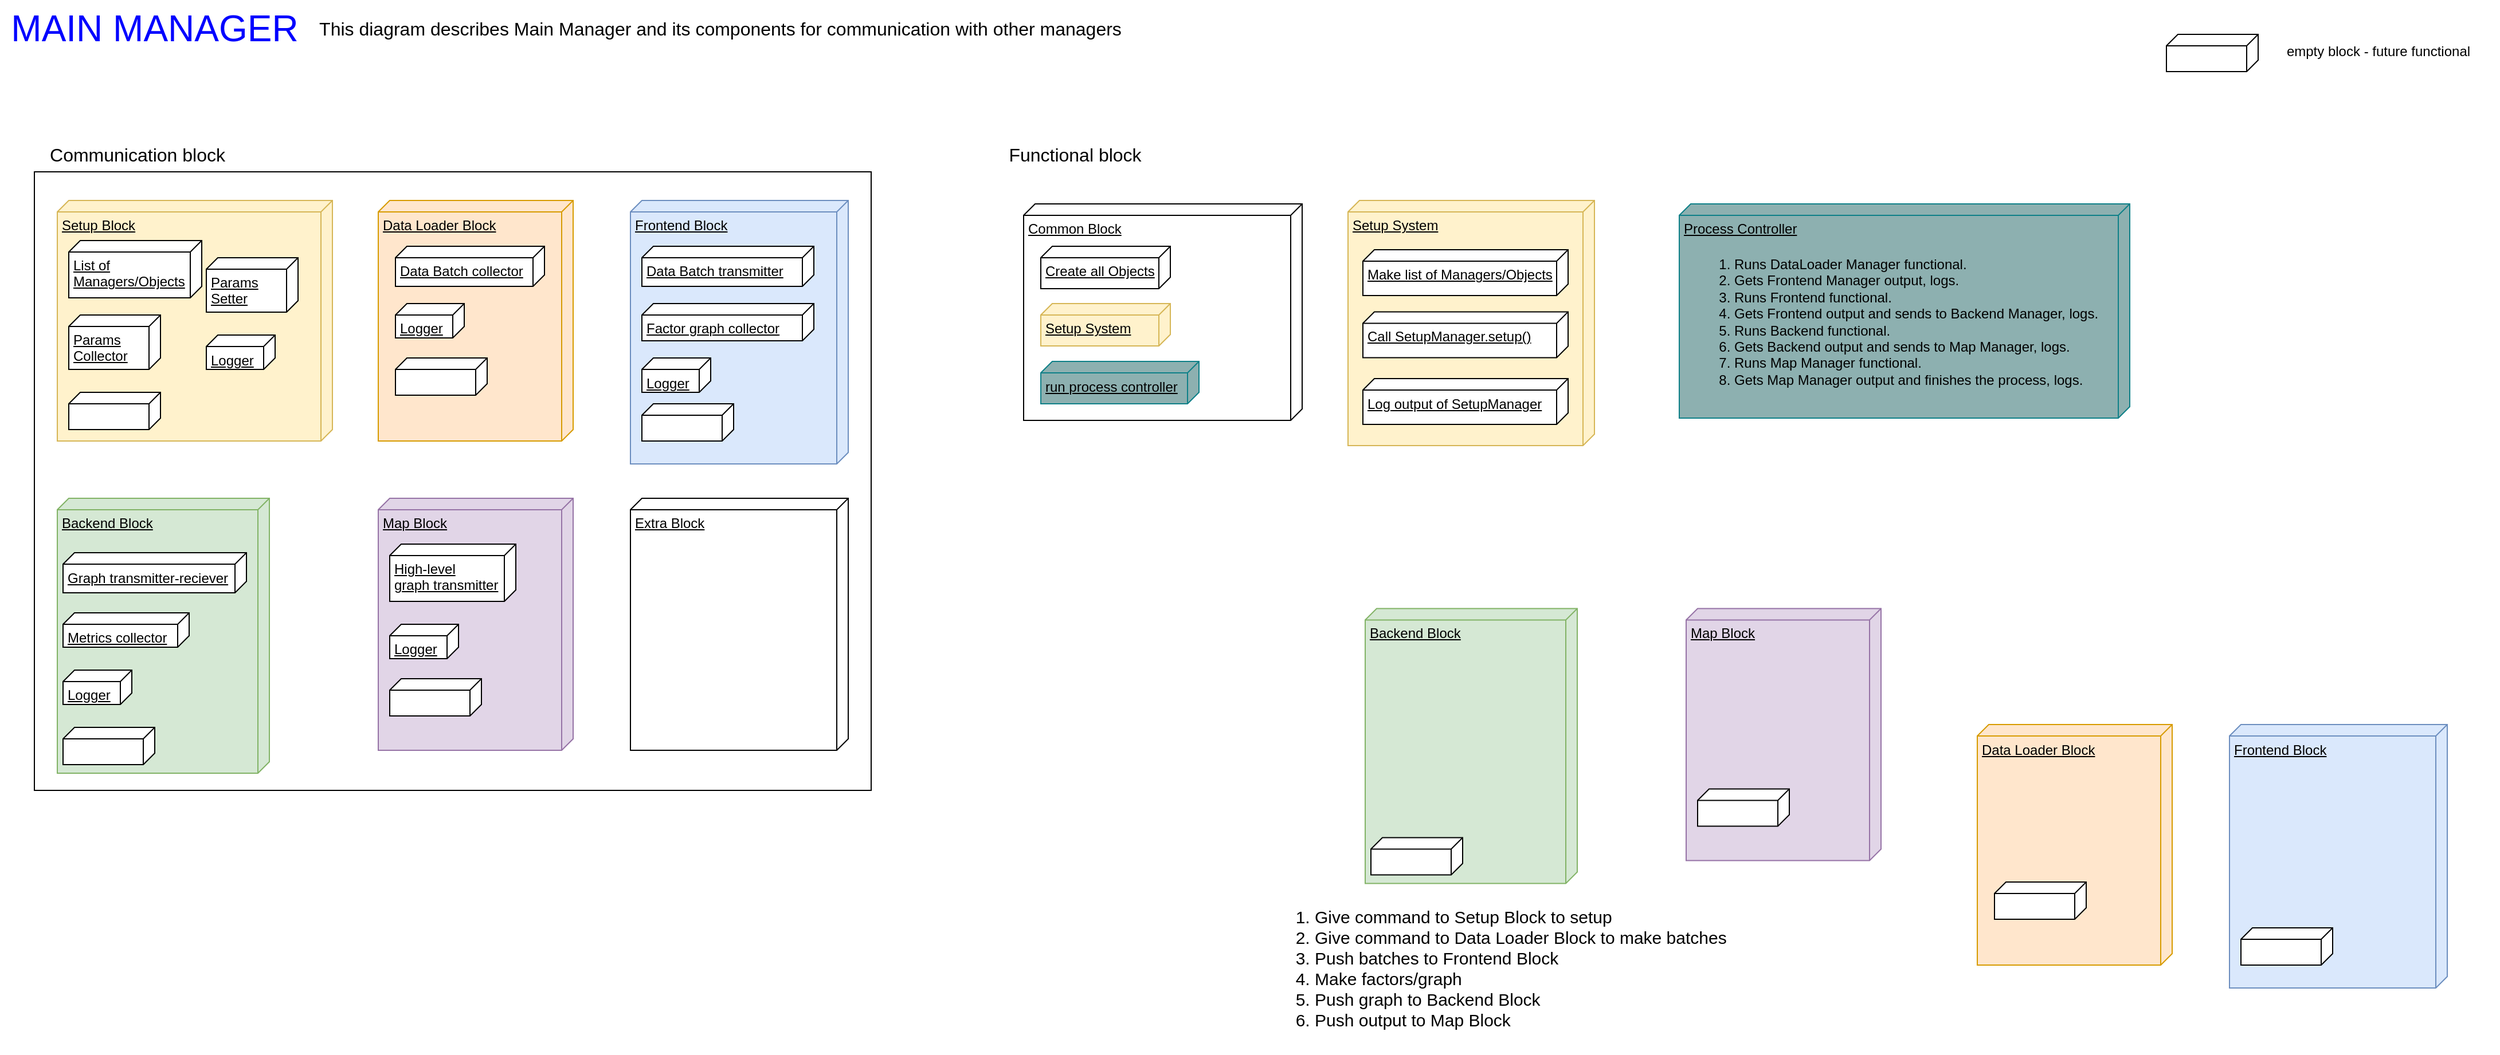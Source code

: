 <mxfile version="21.1.2" type="device">
  <diagram name="Page-1" id="5f0bae14-7c28-e335-631c-24af17079c00">
    <mxGraphModel dx="2047" dy="548" grid="0" gridSize="10" guides="1" tooltips="1" connect="1" arrows="1" fold="1" page="1" pageScale="1" pageWidth="1100" pageHeight="850" background="#ffffff" math="0" shadow="0">
      <root>
        <mxCell id="0" />
        <mxCell id="1" parent="0" />
        <mxCell id="ymg_eTwm7fZ-J4i8RU69-2" value="" style="rounded=0;whiteSpace=wrap;html=1;" parent="1" vertex="1">
          <mxGeometry x="-1070" y="150" width="730" height="540" as="geometry" />
        </mxCell>
        <mxCell id="bYLHimvO4HQw0voRVMWc-2" value="Setup Block" style="verticalAlign=top;align=left;spacingTop=8;spacingLeft=2;spacingRight=12;shape=cube;size=10;direction=south;fontStyle=4;html=1;whiteSpace=wrap;fillColor=#fff2cc;strokeColor=#d6b656;" parent="1" vertex="1">
          <mxGeometry x="-1050" y="175" width="240" height="210" as="geometry" />
        </mxCell>
        <mxCell id="bYLHimvO4HQw0voRVMWc-3" value="Data Loader Block" style="verticalAlign=top;align=left;spacingTop=8;spacingLeft=2;spacingRight=12;shape=cube;size=10;direction=south;fontStyle=4;html=1;whiteSpace=wrap;fillColor=#ffe6cc;strokeColor=#d79b00;" parent="1" vertex="1">
          <mxGeometry x="-770" y="175" width="170" height="210" as="geometry" />
        </mxCell>
        <mxCell id="bYLHimvO4HQw0voRVMWc-4" value="Backend Block" style="verticalAlign=top;align=left;spacingTop=8;spacingLeft=2;spacingRight=12;shape=cube;size=10;direction=south;fontStyle=4;html=1;whiteSpace=wrap;fillColor=#d5e8d4;strokeColor=#82b366;" parent="1" vertex="1">
          <mxGeometry x="-1050" y="435" width="185" height="240" as="geometry" />
        </mxCell>
        <mxCell id="bYLHimvO4HQw0voRVMWc-5" value="Map Block" style="verticalAlign=top;align=left;spacingTop=8;spacingLeft=2;spacingRight=12;shape=cube;size=10;direction=south;fontStyle=4;html=1;whiteSpace=wrap;fillColor=#e1d5e7;strokeColor=#9673a6;" parent="1" vertex="1">
          <mxGeometry x="-770" y="435" width="170" height="220" as="geometry" />
        </mxCell>
        <mxCell id="bYLHimvO4HQw0voRVMWc-6" value="Frontend Block" style="verticalAlign=top;align=left;spacingTop=8;spacingLeft=2;spacingRight=12;shape=cube;size=10;direction=south;fontStyle=4;html=1;whiteSpace=wrap;fillColor=#dae8fc;strokeColor=#6c8ebf;" parent="1" vertex="1">
          <mxGeometry x="-550" y="175" width="190" height="230" as="geometry" />
        </mxCell>
        <mxCell id="bYLHimvO4HQw0voRVMWc-7" value="Extra Block" style="verticalAlign=top;align=left;spacingTop=8;spacingLeft=2;spacingRight=12;shape=cube;size=10;direction=south;fontStyle=4;html=1;whiteSpace=wrap;" parent="1" vertex="1">
          <mxGeometry x="-550" y="435" width="190" height="220" as="geometry" />
        </mxCell>
        <mxCell id="bYLHimvO4HQw0voRVMWc-9" value="List of Managers/Objects" style="verticalAlign=top;align=left;spacingTop=8;spacingLeft=2;spacingRight=12;shape=cube;size=10;direction=south;fontStyle=4;html=1;whiteSpace=wrap;" parent="1" vertex="1">
          <mxGeometry x="-1040" y="210" width="116" height="50" as="geometry" />
        </mxCell>
        <mxCell id="bYLHimvO4HQw0voRVMWc-10" value="Params Collector" style="verticalAlign=top;align=left;spacingTop=8;spacingLeft=2;spacingRight=12;shape=cube;size=10;direction=south;fontStyle=4;html=1;whiteSpace=wrap;" parent="1" vertex="1">
          <mxGeometry x="-1040" y="275" width="80" height="47.5" as="geometry" />
        </mxCell>
        <mxCell id="bYLHimvO4HQw0voRVMWc-11" value="Params&lt;br&gt;Setter" style="verticalAlign=top;align=left;spacingTop=8;spacingLeft=2;spacingRight=12;shape=cube;size=10;direction=south;fontStyle=4;html=1;whiteSpace=wrap;" parent="1" vertex="1">
          <mxGeometry x="-920" y="225" width="80" height="47.5" as="geometry" />
        </mxCell>
        <mxCell id="bYLHimvO4HQw0voRVMWc-12" value="Logger" style="verticalAlign=top;align=left;spacingTop=8;spacingLeft=2;spacingRight=12;shape=cube;size=10;direction=south;fontStyle=4;html=1;whiteSpace=wrap;" parent="1" vertex="1">
          <mxGeometry x="-920" y="292.5" width="60" height="30" as="geometry" />
        </mxCell>
        <mxCell id="bYLHimvO4HQw0voRVMWc-15" value="Data Batch collector" style="verticalAlign=top;align=left;spacingTop=8;spacingLeft=2;spacingRight=12;shape=cube;size=10;direction=south;fontStyle=4;html=1;whiteSpace=wrap;" parent="1" vertex="1">
          <mxGeometry x="-755" y="215" width="130" height="35" as="geometry" />
        </mxCell>
        <mxCell id="bYLHimvO4HQw0voRVMWc-16" value="Logger" style="verticalAlign=top;align=left;spacingTop=8;spacingLeft=2;spacingRight=12;shape=cube;size=10;direction=south;fontStyle=4;html=1;whiteSpace=wrap;" parent="1" vertex="1">
          <mxGeometry x="-755" y="265" width="60" height="30" as="geometry" />
        </mxCell>
        <mxCell id="bYLHimvO4HQw0voRVMWc-39" value="Data Batch transmitter" style="verticalAlign=top;align=left;spacingTop=8;spacingLeft=2;spacingRight=12;shape=cube;size=10;direction=south;fontStyle=4;html=1;whiteSpace=wrap;" parent="1" vertex="1">
          <mxGeometry x="-540" y="215" width="150" height="35" as="geometry" />
        </mxCell>
        <mxCell id="bYLHimvO4HQw0voRVMWc-41" value="Factor graph collector" style="verticalAlign=top;align=left;spacingTop=8;spacingLeft=2;spacingRight=12;shape=cube;size=10;direction=south;fontStyle=4;html=1;whiteSpace=wrap;" parent="1" vertex="1">
          <mxGeometry x="-540" y="265" width="150" height="32.5" as="geometry" />
        </mxCell>
        <mxCell id="bYLHimvO4HQw0voRVMWc-43" value="Logger" style="verticalAlign=top;align=left;spacingTop=8;spacingLeft=2;spacingRight=12;shape=cube;size=10;direction=south;fontStyle=4;html=1;whiteSpace=wrap;" parent="1" vertex="1">
          <mxGeometry x="-540" y="312.5" width="60" height="30" as="geometry" />
        </mxCell>
        <mxCell id="bYLHimvO4HQw0voRVMWc-60" value="Graph transmitter-reciever" style="verticalAlign=top;align=left;spacingTop=8;spacingLeft=2;spacingRight=12;shape=cube;size=10;direction=south;fontStyle=4;html=1;whiteSpace=wrap;" parent="1" vertex="1">
          <mxGeometry x="-1045" y="482.5" width="160" height="35" as="geometry" />
        </mxCell>
        <mxCell id="bYLHimvO4HQw0voRVMWc-62" value="Metrics collector" style="verticalAlign=top;align=left;spacingTop=8;spacingLeft=2;spacingRight=12;shape=cube;size=10;direction=south;fontStyle=4;html=1;whiteSpace=wrap;" parent="1" vertex="1">
          <mxGeometry x="-1045" y="535" width="110" height="30" as="geometry" />
        </mxCell>
        <mxCell id="bYLHimvO4HQw0voRVMWc-63" value="Logger" style="verticalAlign=top;align=left;spacingTop=8;spacingLeft=2;spacingRight=12;shape=cube;size=10;direction=south;fontStyle=4;html=1;whiteSpace=wrap;" parent="1" vertex="1">
          <mxGeometry x="-1045" y="585" width="60" height="30" as="geometry" />
        </mxCell>
        <mxCell id="bYLHimvO4HQw0voRVMWc-80" value="High-level &lt;br&gt;graph transmitter" style="verticalAlign=top;align=left;spacingTop=8;spacingLeft=2;spacingRight=12;shape=cube;size=10;direction=south;fontStyle=4;html=1;whiteSpace=wrap;" parent="1" vertex="1">
          <mxGeometry x="-760" y="475" width="110" height="50" as="geometry" />
        </mxCell>
        <mxCell id="bYLHimvO4HQw0voRVMWc-83" value="Logger" style="verticalAlign=top;align=left;spacingTop=8;spacingLeft=2;spacingRight=12;shape=cube;size=10;direction=south;fontStyle=4;html=1;whiteSpace=wrap;" parent="1" vertex="1">
          <mxGeometry x="-760" y="545" width="60" height="30" as="geometry" />
        </mxCell>
        <mxCell id="bYLHimvO4HQw0voRVMWc-84" value="&lt;font color=&quot;#0000ff&quot; style=&quot;font-size: 32px;&quot;&gt;MAIN MANAGER&lt;/font&gt;" style="text;html=1;strokeColor=none;fillColor=none;align=center;verticalAlign=middle;whiteSpace=wrap;rounded=0;" parent="1" vertex="1">
          <mxGeometry x="-1100" width="270" height="50" as="geometry" />
        </mxCell>
        <mxCell id="bYLHimvO4HQw0voRVMWc-86" value="" style="verticalAlign=top;align=left;spacingTop=8;spacingLeft=2;spacingRight=12;shape=cube;size=10;direction=south;fontStyle=4;html=1;whiteSpace=wrap;" parent="1" vertex="1">
          <mxGeometry x="-755" y="312.5" width="80" height="32.5" as="geometry" />
        </mxCell>
        <mxCell id="bYLHimvO4HQw0voRVMWc-87" value="" style="verticalAlign=top;align=left;spacingTop=8;spacingLeft=2;spacingRight=12;shape=cube;size=10;direction=south;fontStyle=4;html=1;whiteSpace=wrap;" parent="1" vertex="1">
          <mxGeometry x="-540" y="352.5" width="80" height="32.5" as="geometry" />
        </mxCell>
        <mxCell id="bYLHimvO4HQw0voRVMWc-88" value="" style="verticalAlign=top;align=left;spacingTop=8;spacingLeft=2;spacingRight=12;shape=cube;size=10;direction=south;fontStyle=4;html=1;whiteSpace=wrap;" parent="1" vertex="1">
          <mxGeometry x="-1040" y="342.5" width="80" height="32.5" as="geometry" />
        </mxCell>
        <mxCell id="bYLHimvO4HQw0voRVMWc-89" value="" style="verticalAlign=top;align=left;spacingTop=8;spacingLeft=2;spacingRight=12;shape=cube;size=10;direction=south;fontStyle=4;html=1;whiteSpace=wrap;" parent="1" vertex="1">
          <mxGeometry x="-1045" y="635" width="80" height="32.5" as="geometry" />
        </mxCell>
        <mxCell id="bYLHimvO4HQw0voRVMWc-90" value="" style="verticalAlign=top;align=left;spacingTop=8;spacingLeft=2;spacingRight=12;shape=cube;size=10;direction=south;fontStyle=4;html=1;whiteSpace=wrap;" parent="1" vertex="1">
          <mxGeometry x="-760" y="592.5" width="80" height="32.5" as="geometry" />
        </mxCell>
        <mxCell id="bYLHimvO4HQw0voRVMWc-91" value="&lt;font style=&quot;font-size: 16px;&quot;&gt;This diagram describes Main Manager and its components for communication with other managers&lt;/font&gt;" style="text;html=1;strokeColor=none;fillColor=none;align=center;verticalAlign=middle;whiteSpace=wrap;rounded=0;" parent="1" vertex="1">
          <mxGeometry x="-830" y="5" width="717" height="40" as="geometry" />
        </mxCell>
        <mxCell id="bYLHimvO4HQw0voRVMWc-92" value="" style="verticalAlign=top;align=left;spacingTop=8;spacingLeft=2;spacingRight=12;shape=cube;size=10;direction=south;fontStyle=4;html=1;whiteSpace=wrap;" parent="1" vertex="1">
          <mxGeometry x="790" y="30" width="80" height="32.5" as="geometry" />
        </mxCell>
        <mxCell id="bYLHimvO4HQw0voRVMWc-93" value="empty block - future functional" style="text;html=1;strokeColor=none;fillColor=none;align=center;verticalAlign=middle;whiteSpace=wrap;rounded=0;" parent="1" vertex="1">
          <mxGeometry x="870" y="30" width="210" height="30" as="geometry" />
        </mxCell>
        <mxCell id="ymg_eTwm7fZ-J4i8RU69-3" value="&lt;font style=&quot;font-size: 16px;&quot;&gt;Communication block&lt;/font&gt;" style="text;html=1;strokeColor=none;fillColor=none;align=center;verticalAlign=middle;whiteSpace=wrap;rounded=0;" parent="1" vertex="1">
          <mxGeometry x="-1070" y="120" width="180" height="30" as="geometry" />
        </mxCell>
        <mxCell id="ymg_eTwm7fZ-J4i8RU69-5" value="Setup System" style="verticalAlign=top;align=left;spacingTop=8;spacingLeft=2;spacingRight=12;shape=cube;size=10;direction=south;fontStyle=4;html=1;whiteSpace=wrap;fillColor=#fff2cc;strokeColor=#d6b656;" parent="1" vertex="1">
          <mxGeometry x="76" y="175" width="215" height="214" as="geometry" />
        </mxCell>
        <mxCell id="ymg_eTwm7fZ-J4i8RU69-6" value="Data Loader Block" style="verticalAlign=top;align=left;spacingTop=8;spacingLeft=2;spacingRight=12;shape=cube;size=10;direction=south;fontStyle=4;html=1;whiteSpace=wrap;fillColor=#ffe6cc;strokeColor=#d79b00;" parent="1" vertex="1">
          <mxGeometry x="625" y="632.5" width="170" height="210" as="geometry" />
        </mxCell>
        <mxCell id="ymg_eTwm7fZ-J4i8RU69-7" value="Backend Block" style="verticalAlign=top;align=left;spacingTop=8;spacingLeft=2;spacingRight=12;shape=cube;size=10;direction=south;fontStyle=4;html=1;whiteSpace=wrap;fillColor=#d5e8d4;strokeColor=#82b366;" parent="1" vertex="1">
          <mxGeometry x="91" y="531.25" width="185" height="240" as="geometry" />
        </mxCell>
        <mxCell id="ymg_eTwm7fZ-J4i8RU69-8" value="Map Block" style="verticalAlign=top;align=left;spacingTop=8;spacingLeft=2;spacingRight=12;shape=cube;size=10;direction=south;fontStyle=4;html=1;whiteSpace=wrap;fillColor=#e1d5e7;strokeColor=#9673a6;" parent="1" vertex="1">
          <mxGeometry x="371" y="531.25" width="170" height="220" as="geometry" />
        </mxCell>
        <mxCell id="ymg_eTwm7fZ-J4i8RU69-9" value="Frontend Block" style="verticalAlign=top;align=left;spacingTop=8;spacingLeft=2;spacingRight=12;shape=cube;size=10;direction=south;fontStyle=4;html=1;whiteSpace=wrap;fillColor=#dae8fc;strokeColor=#6c8ebf;" parent="1" vertex="1">
          <mxGeometry x="845" y="632.5" width="190" height="230" as="geometry" />
        </mxCell>
        <mxCell id="ymg_eTwm7fZ-J4i8RU69-10" value="Common Block" style="verticalAlign=top;align=left;spacingTop=8;spacingLeft=2;spacingRight=12;shape=cube;size=10;direction=south;fontStyle=4;html=1;whiteSpace=wrap;" parent="1" vertex="1">
          <mxGeometry x="-207" y="178" width="243" height="189" as="geometry" />
        </mxCell>
        <mxCell id="ymg_eTwm7fZ-J4i8RU69-25" value="" style="verticalAlign=top;align=left;spacingTop=8;spacingLeft=2;spacingRight=12;shape=cube;size=10;direction=south;fontStyle=4;html=1;whiteSpace=wrap;" parent="1" vertex="1">
          <mxGeometry x="640" y="770" width="80" height="32.5" as="geometry" />
        </mxCell>
        <mxCell id="ymg_eTwm7fZ-J4i8RU69-26" value="" style="verticalAlign=top;align=left;spacingTop=8;spacingLeft=2;spacingRight=12;shape=cube;size=10;direction=south;fontStyle=4;html=1;whiteSpace=wrap;" parent="1" vertex="1">
          <mxGeometry x="855" y="810" width="80" height="32.5" as="geometry" />
        </mxCell>
        <mxCell id="ymg_eTwm7fZ-J4i8RU69-27" value="Make list of Managers/Objects" style="verticalAlign=top;align=left;spacingTop=8;spacingLeft=2;spacingRight=12;shape=cube;size=10;direction=south;fontStyle=4;html=1;whiteSpace=wrap;" parent="1" vertex="1">
          <mxGeometry x="89" y="218" width="179" height="40" as="geometry" />
        </mxCell>
        <mxCell id="ymg_eTwm7fZ-J4i8RU69-28" value="" style="verticalAlign=top;align=left;spacingTop=8;spacingLeft=2;spacingRight=12;shape=cube;size=10;direction=south;fontStyle=4;html=1;whiteSpace=wrap;" parent="1" vertex="1">
          <mxGeometry x="96" y="731.25" width="80" height="32.5" as="geometry" />
        </mxCell>
        <mxCell id="ymg_eTwm7fZ-J4i8RU69-29" value="" style="verticalAlign=top;align=left;spacingTop=8;spacingLeft=2;spacingRight=12;shape=cube;size=10;direction=south;fontStyle=4;html=1;whiteSpace=wrap;" parent="1" vertex="1">
          <mxGeometry x="381" y="688.75" width="80" height="32.5" as="geometry" />
        </mxCell>
        <mxCell id="ymg_eTwm7fZ-J4i8RU69-30" value="&lt;font style=&quot;font-size: 16px;&quot;&gt;Functional block&lt;/font&gt;" style="text;html=1;strokeColor=none;fillColor=none;align=center;verticalAlign=middle;whiteSpace=wrap;rounded=0;" parent="1" vertex="1">
          <mxGeometry x="-227" y="120" width="130" height="30" as="geometry" />
        </mxCell>
        <mxCell id="ymg_eTwm7fZ-J4i8RU69-36" value="&lt;ol style=&quot;font-size: 15px;&quot;&gt;&lt;li&gt;Give command to Setup Block to setup&lt;/li&gt;&lt;li&gt;Give command to Data Loader Block to make batches&lt;/li&gt;&lt;li&gt;Push batches to Frontend Block&lt;/li&gt;&lt;li&gt;Make factors/graph&lt;/li&gt;&lt;li&gt;Push graph to Backend Block&lt;/li&gt;&lt;li&gt;Push output to Map Block&lt;/li&gt;&lt;/ol&gt;" style="text;strokeColor=none;fillColor=none;html=1;whiteSpace=wrap;verticalAlign=middle;overflow=hidden;rounded=0;" parent="1" vertex="1">
          <mxGeometry x="5" y="770" width="415" height="150" as="geometry" />
        </mxCell>
        <mxCell id="qA_206Aoyv-6Dq5fY1rq-1" value="Call SetupManager.setup()" style="verticalAlign=top;align=left;spacingTop=8;spacingLeft=2;spacingRight=12;shape=cube;size=10;direction=south;fontStyle=4;html=1;whiteSpace=wrap;" vertex="1" parent="1">
          <mxGeometry x="89" y="272.25" width="179" height="40" as="geometry" />
        </mxCell>
        <mxCell id="qA_206Aoyv-6Dq5fY1rq-2" value="Log output of SetupManager" style="verticalAlign=top;align=left;spacingTop=8;spacingLeft=2;spacingRight=12;shape=cube;size=10;direction=south;fontStyle=4;html=1;whiteSpace=wrap;" vertex="1" parent="1">
          <mxGeometry x="89" y="330.5" width="179" height="40" as="geometry" />
        </mxCell>
        <mxCell id="qA_206Aoyv-6Dq5fY1rq-3" value="Create all Objects" style="verticalAlign=top;align=left;spacingTop=8;spacingLeft=2;spacingRight=12;shape=cube;size=10;direction=south;fontStyle=4;html=1;whiteSpace=wrap;" vertex="1" parent="1">
          <mxGeometry x="-192" y="215" width="113" height="37" as="geometry" />
        </mxCell>
        <mxCell id="qA_206Aoyv-6Dq5fY1rq-4" value="Setup System" style="verticalAlign=top;align=left;spacingTop=8;spacingLeft=2;spacingRight=12;shape=cube;size=10;direction=south;fontStyle=4;html=1;whiteSpace=wrap;fillColor=#fff2cc;strokeColor=#d6b656;" vertex="1" parent="1">
          <mxGeometry x="-192" y="265" width="113" height="37" as="geometry" />
        </mxCell>
        <mxCell id="qA_206Aoyv-6Dq5fY1rq-5" value="run process controller" style="verticalAlign=top;align=left;spacingTop=8;spacingLeft=2;spacingRight=12;shape=cube;size=10;direction=south;fontStyle=4;html=1;whiteSpace=wrap;fillColor=#8DB0B0;strokeColor=#0e8088;" vertex="1" parent="1">
          <mxGeometry x="-192" y="315.5" width="138" height="37" as="geometry" />
        </mxCell>
        <mxCell id="qA_206Aoyv-6Dq5fY1rq-6" value="Process Controller" style="verticalAlign=top;align=left;spacingTop=8;spacingLeft=2;spacingRight=12;shape=cube;size=10;direction=south;fontStyle=4;html=1;whiteSpace=wrap;fillColor=#8DB0B0;strokeColor=#0e8088;" vertex="1" parent="1">
          <mxGeometry x="365" y="178" width="393" height="187" as="geometry" />
        </mxCell>
        <mxCell id="qA_206Aoyv-6Dq5fY1rq-7" value="&lt;ol style=&quot;&quot;&gt;&lt;li&gt;Runs&amp;nbsp;DataLoader Manager functional.&lt;/li&gt;&lt;li&gt;Gets Frontend Manager output, logs.&lt;/li&gt;&lt;li&gt;Runs Frontend functional.&lt;/li&gt;&lt;li&gt;Gets Frontend output and sends to Backend Manager, logs.&lt;/li&gt;&lt;li&gt;Runs Backend functional.&lt;/li&gt;&lt;li&gt;Gets Backend output and sends to Map Manager, logs.&lt;/li&gt;&lt;li&gt;Runs Map Manager functional.&lt;/li&gt;&lt;li&gt;Gets Map Manager output and finishes the process, logs.&lt;/li&gt;&lt;/ol&gt;" style="text;strokeColor=none;fillColor=none;html=1;whiteSpace=wrap;verticalAlign=middle;overflow=hidden;rounded=0;" vertex="1" parent="1">
          <mxGeometry x="371" y="210" width="370" height="132.5" as="geometry" />
        </mxCell>
      </root>
    </mxGraphModel>
  </diagram>
</mxfile>
